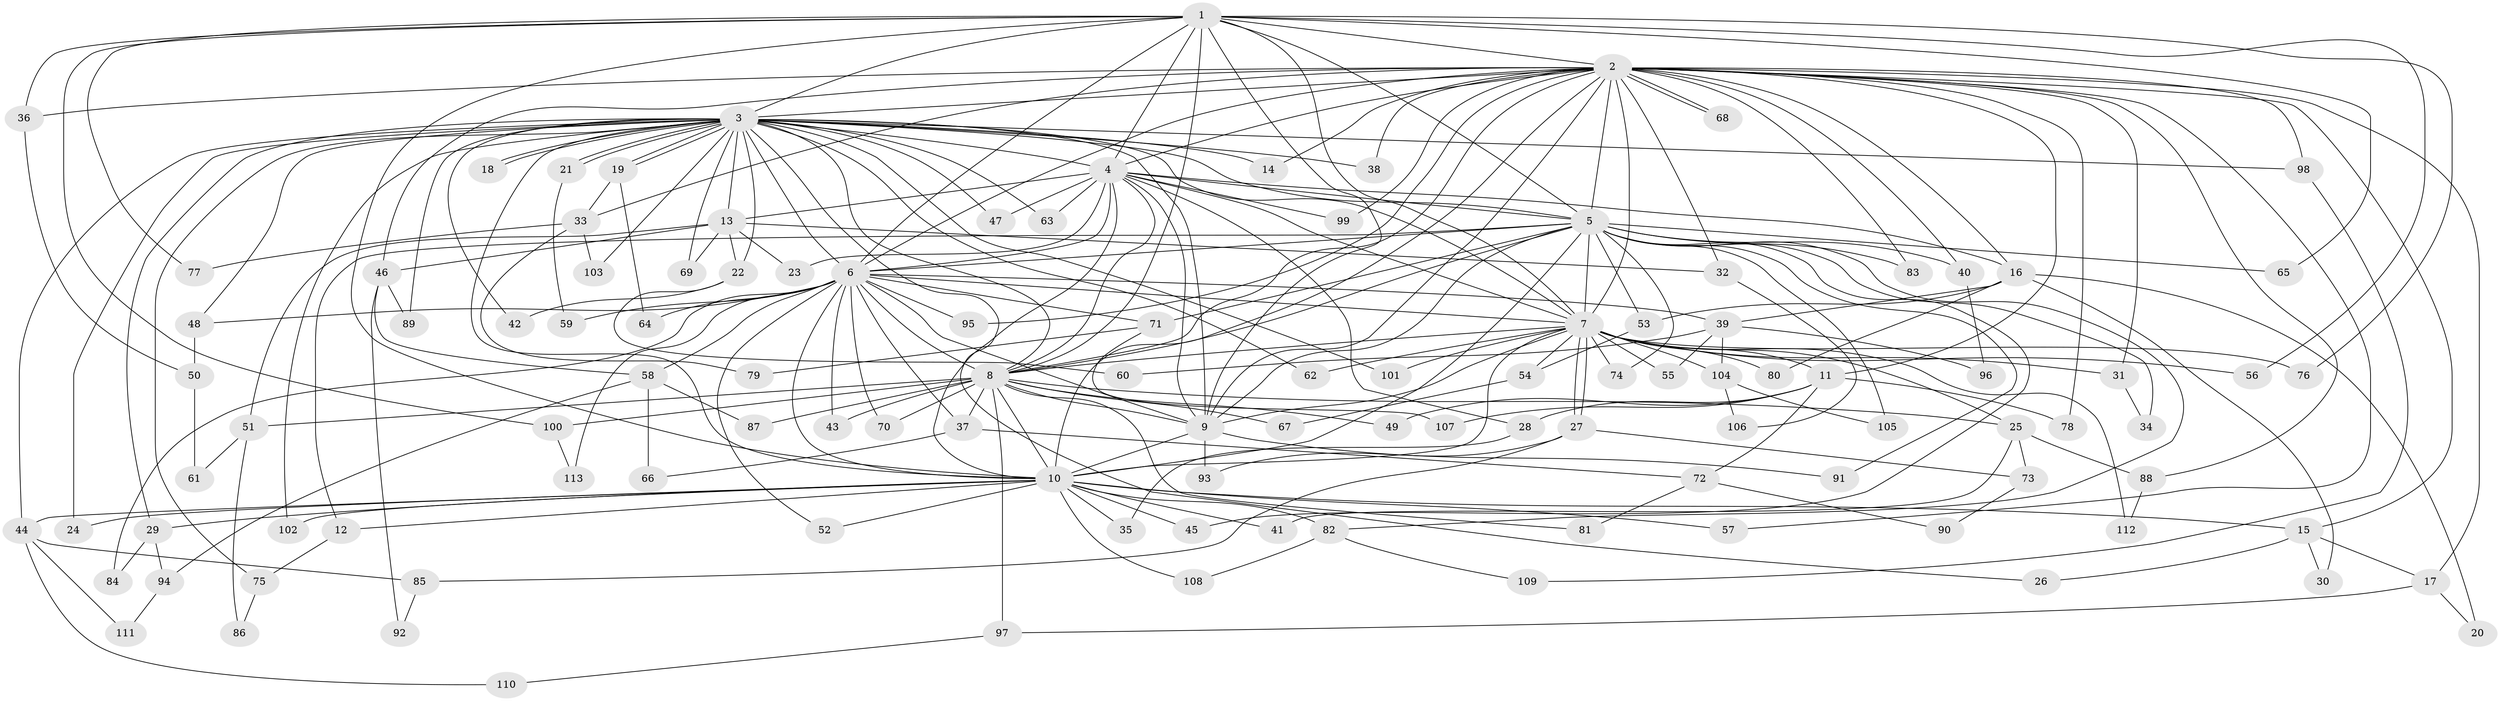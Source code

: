 // coarse degree distribution, {24: 0.011904761904761904, 28: 0.011904761904761904, 30: 0.011904761904761904, 14: 0.011904761904761904, 19: 0.011904761904761904, 21: 0.023809523809523808, 23: 0.011904761904761904, 10: 0.011904761904761904, 6: 0.05952380952380952, 3: 0.14285714285714285, 7: 0.023809523809523808, 2: 0.5357142857142857, 4: 0.08333333333333333, 5: 0.047619047619047616}
// Generated by graph-tools (version 1.1) at 2025/51/02/27/25 19:51:52]
// undirected, 113 vertices, 251 edges
graph export_dot {
graph [start="1"]
  node [color=gray90,style=filled];
  1;
  2;
  3;
  4;
  5;
  6;
  7;
  8;
  9;
  10;
  11;
  12;
  13;
  14;
  15;
  16;
  17;
  18;
  19;
  20;
  21;
  22;
  23;
  24;
  25;
  26;
  27;
  28;
  29;
  30;
  31;
  32;
  33;
  34;
  35;
  36;
  37;
  38;
  39;
  40;
  41;
  42;
  43;
  44;
  45;
  46;
  47;
  48;
  49;
  50;
  51;
  52;
  53;
  54;
  55;
  56;
  57;
  58;
  59;
  60;
  61;
  62;
  63;
  64;
  65;
  66;
  67;
  68;
  69;
  70;
  71;
  72;
  73;
  74;
  75;
  76;
  77;
  78;
  79;
  80;
  81;
  82;
  83;
  84;
  85;
  86;
  87;
  88;
  89;
  90;
  91;
  92;
  93;
  94;
  95;
  96;
  97;
  98;
  99;
  100;
  101;
  102;
  103;
  104;
  105;
  106;
  107;
  108;
  109;
  110;
  111;
  112;
  113;
  1 -- 2;
  1 -- 3;
  1 -- 4;
  1 -- 5;
  1 -- 6;
  1 -- 7;
  1 -- 8;
  1 -- 9;
  1 -- 10;
  1 -- 36;
  1 -- 56;
  1 -- 65;
  1 -- 76;
  1 -- 77;
  1 -- 100;
  2 -- 3;
  2 -- 4;
  2 -- 5;
  2 -- 6;
  2 -- 7;
  2 -- 8;
  2 -- 9;
  2 -- 10;
  2 -- 11;
  2 -- 14;
  2 -- 15;
  2 -- 16;
  2 -- 17;
  2 -- 31;
  2 -- 32;
  2 -- 33;
  2 -- 36;
  2 -- 38;
  2 -- 40;
  2 -- 46;
  2 -- 57;
  2 -- 68;
  2 -- 68;
  2 -- 78;
  2 -- 83;
  2 -- 88;
  2 -- 95;
  2 -- 98;
  2 -- 99;
  3 -- 4;
  3 -- 5;
  3 -- 6;
  3 -- 7;
  3 -- 8;
  3 -- 9;
  3 -- 10;
  3 -- 13;
  3 -- 14;
  3 -- 18;
  3 -- 18;
  3 -- 19;
  3 -- 19;
  3 -- 21;
  3 -- 21;
  3 -- 22;
  3 -- 24;
  3 -- 26;
  3 -- 29;
  3 -- 38;
  3 -- 42;
  3 -- 44;
  3 -- 47;
  3 -- 48;
  3 -- 62;
  3 -- 63;
  3 -- 69;
  3 -- 75;
  3 -- 89;
  3 -- 98;
  3 -- 101;
  3 -- 102;
  3 -- 103;
  4 -- 5;
  4 -- 6;
  4 -- 7;
  4 -- 8;
  4 -- 9;
  4 -- 10;
  4 -- 13;
  4 -- 16;
  4 -- 23;
  4 -- 28;
  4 -- 47;
  4 -- 63;
  4 -- 99;
  5 -- 6;
  5 -- 7;
  5 -- 8;
  5 -- 9;
  5 -- 10;
  5 -- 12;
  5 -- 34;
  5 -- 40;
  5 -- 45;
  5 -- 53;
  5 -- 65;
  5 -- 71;
  5 -- 74;
  5 -- 82;
  5 -- 83;
  5 -- 91;
  5 -- 105;
  6 -- 7;
  6 -- 8;
  6 -- 9;
  6 -- 10;
  6 -- 37;
  6 -- 39;
  6 -- 43;
  6 -- 48;
  6 -- 52;
  6 -- 58;
  6 -- 59;
  6 -- 64;
  6 -- 70;
  6 -- 71;
  6 -- 84;
  6 -- 95;
  6 -- 113;
  7 -- 8;
  7 -- 9;
  7 -- 10;
  7 -- 11;
  7 -- 25;
  7 -- 27;
  7 -- 27;
  7 -- 31;
  7 -- 54;
  7 -- 55;
  7 -- 56;
  7 -- 62;
  7 -- 74;
  7 -- 76;
  7 -- 80;
  7 -- 101;
  7 -- 104;
  7 -- 112;
  8 -- 9;
  8 -- 10;
  8 -- 25;
  8 -- 37;
  8 -- 43;
  8 -- 49;
  8 -- 51;
  8 -- 67;
  8 -- 70;
  8 -- 81;
  8 -- 87;
  8 -- 97;
  8 -- 100;
  9 -- 10;
  9 -- 91;
  9 -- 93;
  10 -- 12;
  10 -- 15;
  10 -- 24;
  10 -- 29;
  10 -- 35;
  10 -- 41;
  10 -- 44;
  10 -- 45;
  10 -- 52;
  10 -- 57;
  10 -- 82;
  10 -- 102;
  10 -- 108;
  11 -- 28;
  11 -- 49;
  11 -- 72;
  11 -- 78;
  11 -- 107;
  12 -- 75;
  13 -- 22;
  13 -- 23;
  13 -- 32;
  13 -- 46;
  13 -- 51;
  13 -- 69;
  15 -- 17;
  15 -- 26;
  15 -- 30;
  16 -- 20;
  16 -- 30;
  16 -- 39;
  16 -- 53;
  16 -- 80;
  17 -- 20;
  17 -- 97;
  19 -- 33;
  19 -- 64;
  21 -- 59;
  22 -- 42;
  22 -- 60;
  25 -- 41;
  25 -- 73;
  25 -- 88;
  27 -- 73;
  27 -- 85;
  27 -- 93;
  28 -- 35;
  29 -- 84;
  29 -- 94;
  31 -- 34;
  32 -- 106;
  33 -- 77;
  33 -- 79;
  33 -- 103;
  36 -- 50;
  37 -- 66;
  37 -- 72;
  39 -- 55;
  39 -- 60;
  39 -- 96;
  39 -- 104;
  40 -- 96;
  44 -- 85;
  44 -- 110;
  44 -- 111;
  46 -- 58;
  46 -- 89;
  46 -- 92;
  48 -- 50;
  50 -- 61;
  51 -- 61;
  51 -- 86;
  53 -- 54;
  54 -- 67;
  58 -- 66;
  58 -- 87;
  58 -- 94;
  71 -- 79;
  71 -- 107;
  72 -- 81;
  72 -- 90;
  73 -- 90;
  75 -- 86;
  82 -- 108;
  82 -- 109;
  85 -- 92;
  88 -- 112;
  94 -- 111;
  97 -- 110;
  98 -- 109;
  100 -- 113;
  104 -- 105;
  104 -- 106;
}
